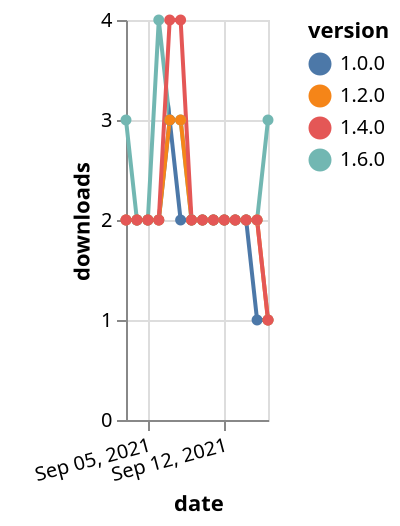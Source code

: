 {"$schema": "https://vega.github.io/schema/vega-lite/v5.json", "description": "A simple bar chart with embedded data.", "data": {"values": [{"date": "2021-09-03", "total": 237, "delta": 3, "version": "1.6.0"}, {"date": "2021-09-04", "total": 239, "delta": 2, "version": "1.6.0"}, {"date": "2021-09-05", "total": 241, "delta": 2, "version": "1.6.0"}, {"date": "2021-09-06", "total": 245, "delta": 4, "version": "1.6.0"}, {"date": "2021-09-07", "total": 248, "delta": 3, "version": "1.6.0"}, {"date": "2021-09-08", "total": 251, "delta": 3, "version": "1.6.0"}, {"date": "2021-09-09", "total": 253, "delta": 2, "version": "1.6.0"}, {"date": "2021-09-10", "total": 255, "delta": 2, "version": "1.6.0"}, {"date": "2021-09-11", "total": 257, "delta": 2, "version": "1.6.0"}, {"date": "2021-09-12", "total": 259, "delta": 2, "version": "1.6.0"}, {"date": "2021-09-13", "total": 261, "delta": 2, "version": "1.6.0"}, {"date": "2021-09-14", "total": 263, "delta": 2, "version": "1.6.0"}, {"date": "2021-09-15", "total": 265, "delta": 2, "version": "1.6.0"}, {"date": "2021-09-16", "total": 268, "delta": 3, "version": "1.6.0"}, {"date": "2021-09-03", "total": 1469, "delta": 2, "version": "1.0.0"}, {"date": "2021-09-04", "total": 1471, "delta": 2, "version": "1.0.0"}, {"date": "2021-09-05", "total": 1473, "delta": 2, "version": "1.0.0"}, {"date": "2021-09-06", "total": 1475, "delta": 2, "version": "1.0.0"}, {"date": "2021-09-07", "total": 1478, "delta": 3, "version": "1.0.0"}, {"date": "2021-09-08", "total": 1480, "delta": 2, "version": "1.0.0"}, {"date": "2021-09-09", "total": 1482, "delta": 2, "version": "1.0.0"}, {"date": "2021-09-10", "total": 1484, "delta": 2, "version": "1.0.0"}, {"date": "2021-09-11", "total": 1486, "delta": 2, "version": "1.0.0"}, {"date": "2021-09-12", "total": 1488, "delta": 2, "version": "1.0.0"}, {"date": "2021-09-13", "total": 1490, "delta": 2, "version": "1.0.0"}, {"date": "2021-09-14", "total": 1492, "delta": 2, "version": "1.0.0"}, {"date": "2021-09-15", "total": 1493, "delta": 1, "version": "1.0.0"}, {"date": "2021-09-16", "total": 1494, "delta": 1, "version": "1.0.0"}, {"date": "2021-09-03", "total": 1016, "delta": 2, "version": "1.2.0"}, {"date": "2021-09-04", "total": 1018, "delta": 2, "version": "1.2.0"}, {"date": "2021-09-05", "total": 1020, "delta": 2, "version": "1.2.0"}, {"date": "2021-09-06", "total": 1022, "delta": 2, "version": "1.2.0"}, {"date": "2021-09-07", "total": 1025, "delta": 3, "version": "1.2.0"}, {"date": "2021-09-08", "total": 1028, "delta": 3, "version": "1.2.0"}, {"date": "2021-09-09", "total": 1030, "delta": 2, "version": "1.2.0"}, {"date": "2021-09-10", "total": 1032, "delta": 2, "version": "1.2.0"}, {"date": "2021-09-11", "total": 1034, "delta": 2, "version": "1.2.0"}, {"date": "2021-09-12", "total": 1036, "delta": 2, "version": "1.2.0"}, {"date": "2021-09-13", "total": 1038, "delta": 2, "version": "1.2.0"}, {"date": "2021-09-14", "total": 1040, "delta": 2, "version": "1.2.0"}, {"date": "2021-09-15", "total": 1042, "delta": 2, "version": "1.2.0"}, {"date": "2021-09-16", "total": 1043, "delta": 1, "version": "1.2.0"}, {"date": "2021-09-03", "total": 718, "delta": 2, "version": "1.4.0"}, {"date": "2021-09-04", "total": 720, "delta": 2, "version": "1.4.0"}, {"date": "2021-09-05", "total": 722, "delta": 2, "version": "1.4.0"}, {"date": "2021-09-06", "total": 724, "delta": 2, "version": "1.4.0"}, {"date": "2021-09-07", "total": 728, "delta": 4, "version": "1.4.0"}, {"date": "2021-09-08", "total": 732, "delta": 4, "version": "1.4.0"}, {"date": "2021-09-09", "total": 734, "delta": 2, "version": "1.4.0"}, {"date": "2021-09-10", "total": 736, "delta": 2, "version": "1.4.0"}, {"date": "2021-09-11", "total": 738, "delta": 2, "version": "1.4.0"}, {"date": "2021-09-12", "total": 740, "delta": 2, "version": "1.4.0"}, {"date": "2021-09-13", "total": 742, "delta": 2, "version": "1.4.0"}, {"date": "2021-09-14", "total": 744, "delta": 2, "version": "1.4.0"}, {"date": "2021-09-15", "total": 746, "delta": 2, "version": "1.4.0"}, {"date": "2021-09-16", "total": 747, "delta": 1, "version": "1.4.0"}]}, "width": "container", "mark": {"type": "line", "point": {"filled": true}}, "encoding": {"x": {"field": "date", "type": "temporal", "timeUnit": "yearmonthdate", "title": "date", "axis": {"labelAngle": -15}}, "y": {"field": "delta", "type": "quantitative", "title": "downloads"}, "color": {"field": "version", "type": "nominal"}, "tooltip": {"field": "delta"}}}